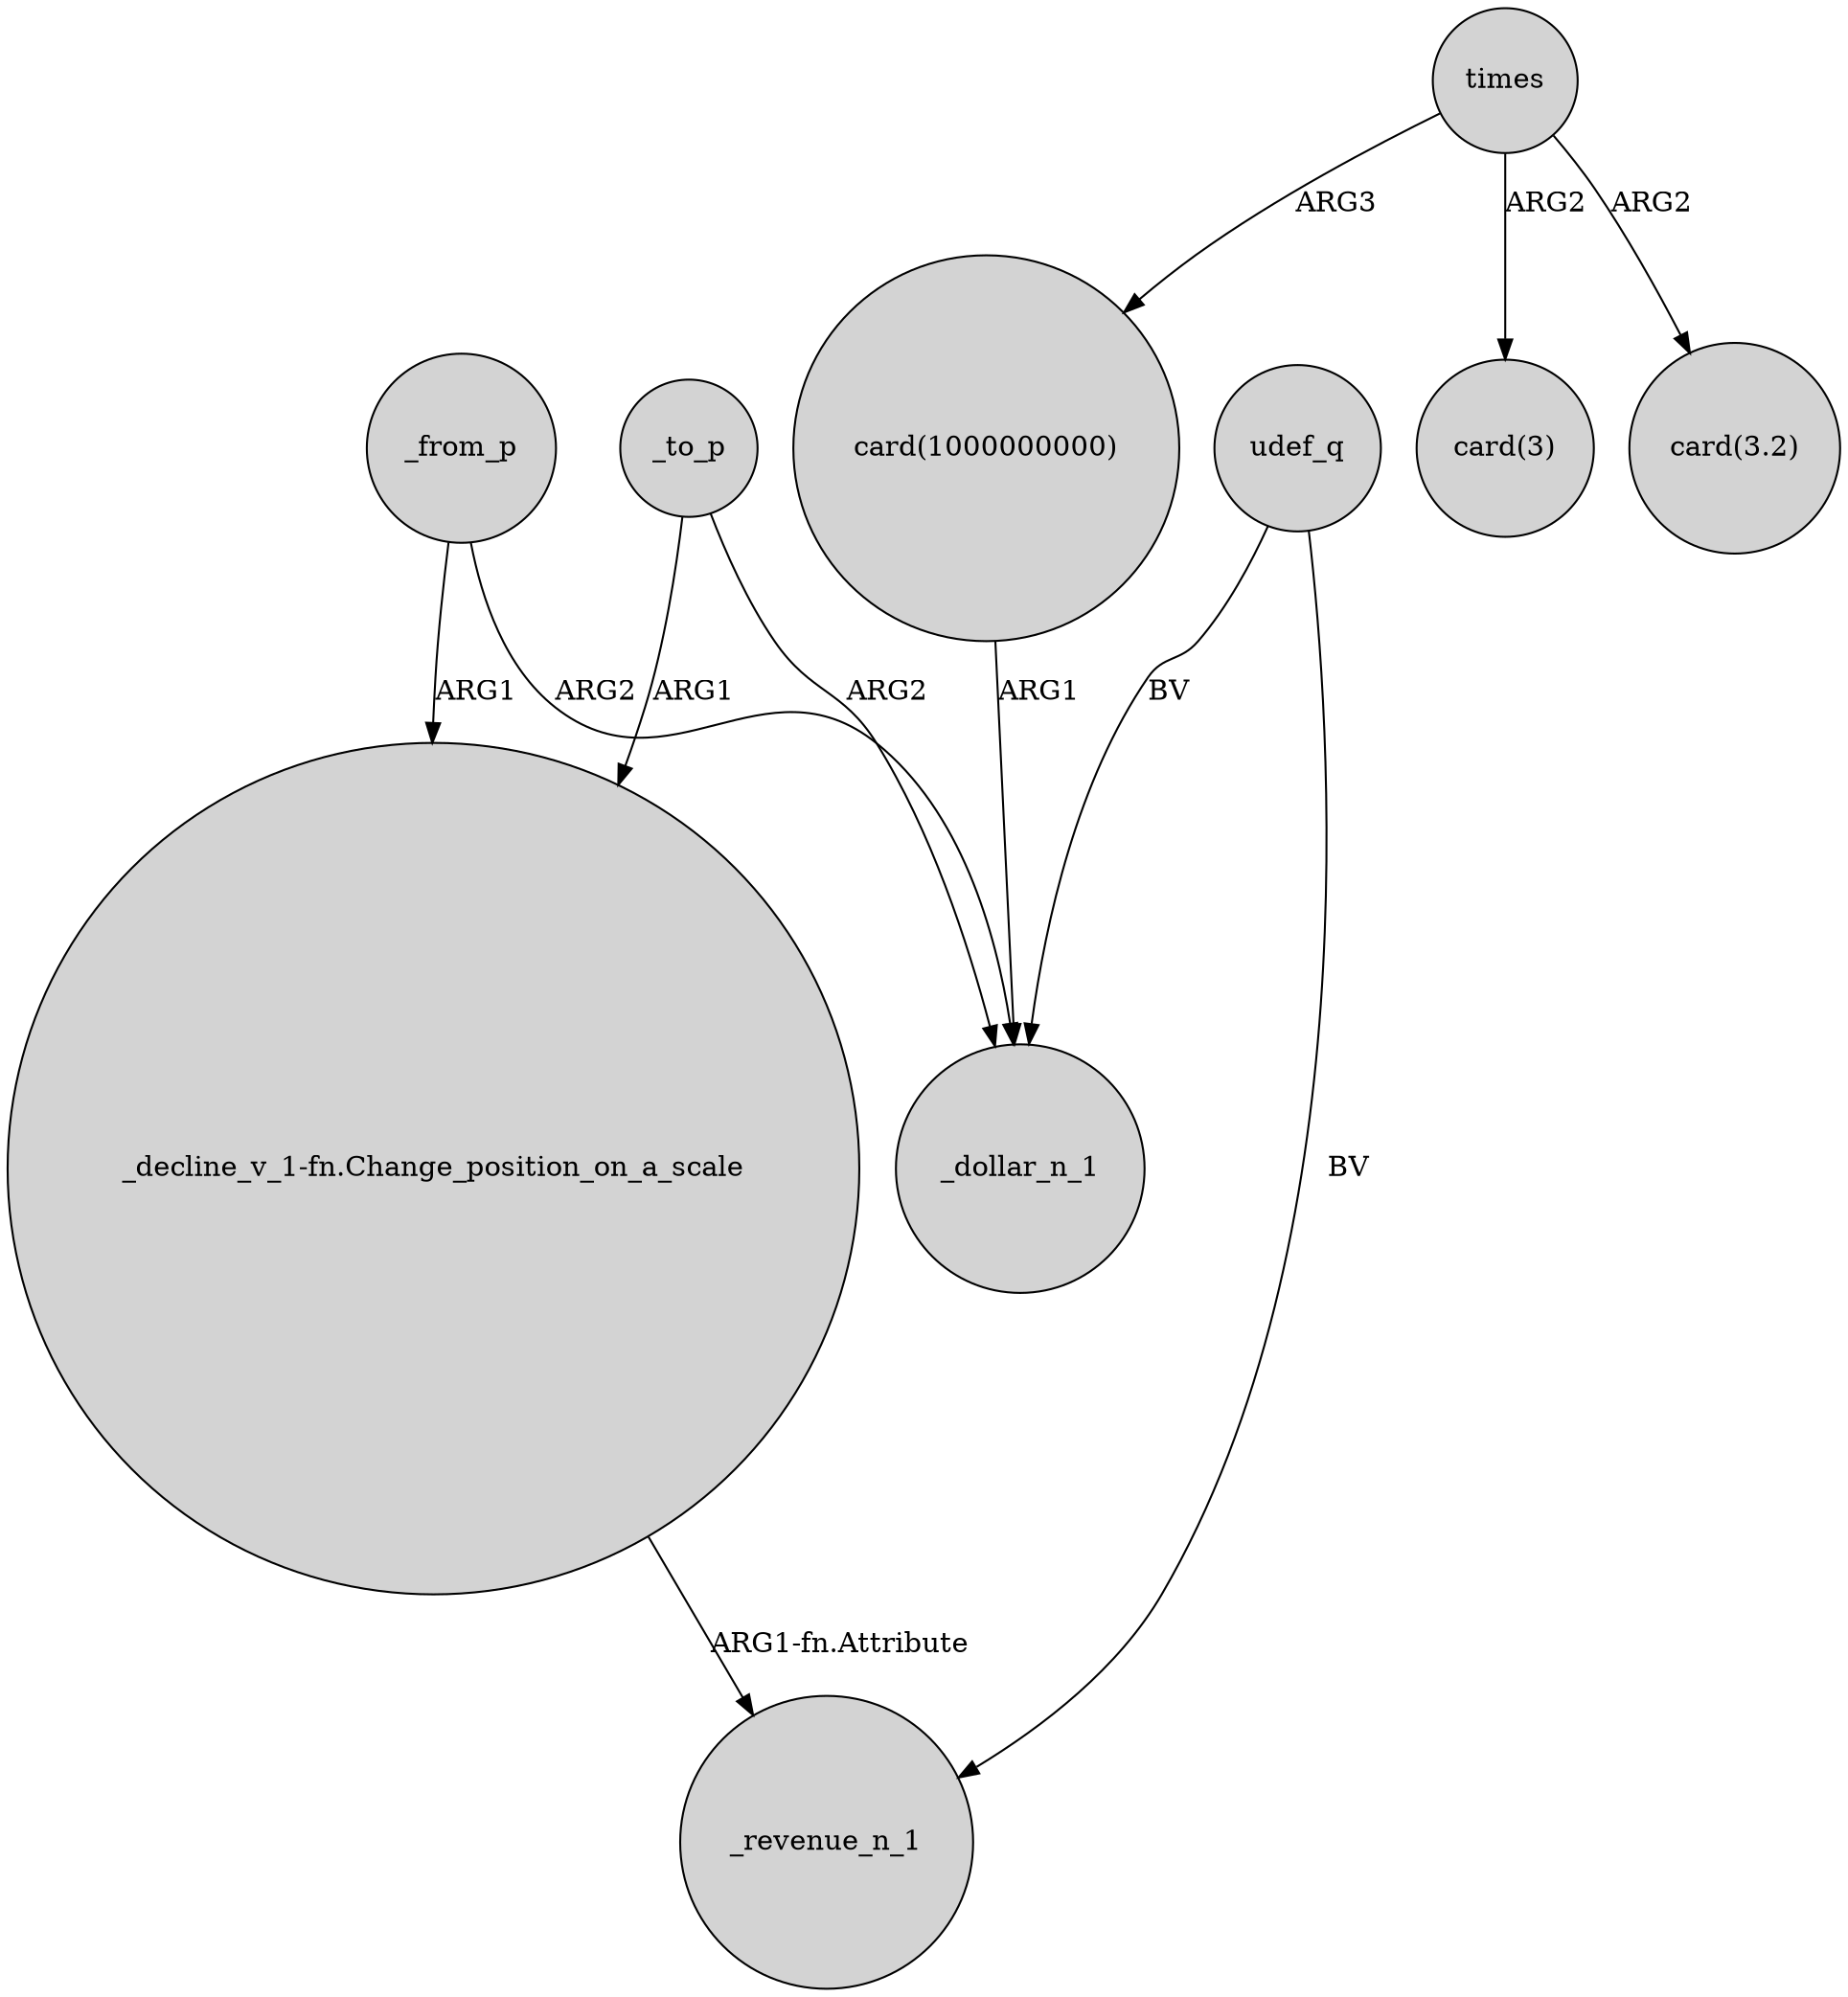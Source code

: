 digraph {
	node [shape=circle style=filled]
	"card(1000000000)" -> _dollar_n_1 [label=ARG1]
	times -> "card(3)" [label=ARG2]
	_to_p -> _dollar_n_1 [label=ARG2]
	times -> "card(1000000000)" [label=ARG3]
	udef_q -> _dollar_n_1 [label=BV]
	_to_p -> "_decline_v_1-fn.Change_position_on_a_scale" [label=ARG1]
	udef_q -> _revenue_n_1 [label=BV]
	times -> "card(3.2)" [label=ARG2]
	_from_p -> "_decline_v_1-fn.Change_position_on_a_scale" [label=ARG1]
	"_decline_v_1-fn.Change_position_on_a_scale" -> _revenue_n_1 [label="ARG1-fn.Attribute"]
	_from_p -> _dollar_n_1 [label=ARG2]
}
